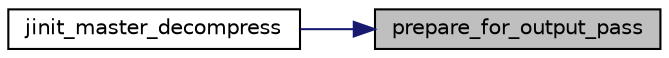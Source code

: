 digraph "prepare_for_output_pass"
{
 // LATEX_PDF_SIZE
  bgcolor="transparent";
  edge [fontname="Helvetica",fontsize="10",labelfontname="Helvetica",labelfontsize="10"];
  node [fontname="Helvetica",fontsize="10",shape=record];
  rankdir="RL";
  Node310 [label="prepare_for_output_pass",height=0.2,width=0.4,color="black", fillcolor="grey75", style="filled", fontcolor="black",tooltip=" "];
  Node310 -> Node311 [dir="back",color="midnightblue",fontsize="10",style="solid"];
  Node311 [label="jinit_master_decompress",height=0.2,width=0.4,color="black",URL="$jdmaster_8c.html#a103160e5ec5fd80c654e74f633b14818",tooltip=" "];
}
